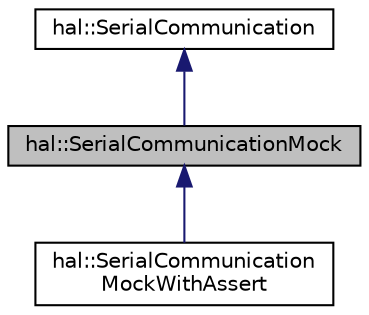 digraph "hal::SerialCommunicationMock"
{
 // INTERACTIVE_SVG=YES
  edge [fontname="Helvetica",fontsize="10",labelfontname="Helvetica",labelfontsize="10"];
  node [fontname="Helvetica",fontsize="10",shape=record];
  Node0 [label="hal::SerialCommunicationMock",height=0.2,width=0.4,color="black", fillcolor="grey75", style="filled", fontcolor="black"];
  Node1 -> Node0 [dir="back",color="midnightblue",fontsize="10",style="solid",fontname="Helvetica"];
  Node1 [label="hal::SerialCommunication",height=0.2,width=0.4,color="black", fillcolor="white", style="filled",URL="$d6/dba/classhal_1_1_serial_communication.html"];
  Node0 -> Node2 [dir="back",color="midnightblue",fontsize="10",style="solid",fontname="Helvetica"];
  Node2 [label="hal::SerialCommunication\lMockWithAssert",height=0.2,width=0.4,color="black", fillcolor="white", style="filled",URL="$db/dcf/classhal_1_1_serial_communication_mock_with_assert.html"];
}
